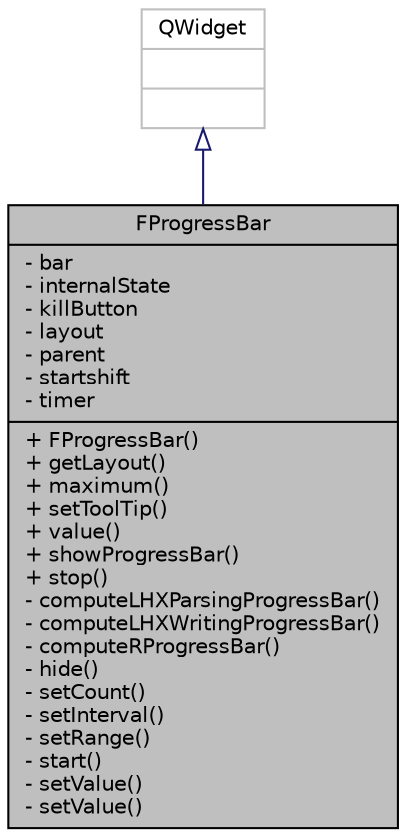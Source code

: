 digraph "FProgressBar"
{
 // INTERACTIVE_SVG=YES
  edge [fontname="Helvetica",fontsize="10",labelfontname="Helvetica",labelfontsize="10"];
  node [fontname="Helvetica",fontsize="10",shape=record];
  Node0 [label="{FProgressBar\n|- bar\l- internalState\l- killButton\l- layout\l- parent\l- startshift\l- timer\l|+ FProgressBar()\l+ getLayout()\l+ maximum()\l+ setToolTip()\l+ value()\l+ showProgressBar()\l+ stop()\l- computeLHXParsingProgressBar()\l- computeLHXWritingProgressBar()\l- computeRProgressBar()\l- hide()\l- setCount()\l- setInterval()\l- setRange()\l- start()\l- setValue()\l- setValue()\l}",height=0.2,width=0.4,color="black", fillcolor="grey75", style="filled", fontcolor="black"];
  Node1 -> Node0 [dir="back",color="midnightblue",fontsize="10",style="solid",arrowtail="onormal",fontname="Helvetica"];
  Node1 [label="{QWidget\n||}",height=0.2,width=0.4,color="grey75", fillcolor="white", style="filled"];
}
